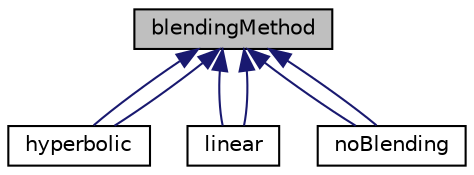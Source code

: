digraph "blendingMethod"
{
  bgcolor="transparent";
  edge [fontname="Helvetica",fontsize="10",labelfontname="Helvetica",labelfontsize="10"];
  node [fontname="Helvetica",fontsize="10",shape=record];
  Node1 [label="blendingMethod",height=0.2,width=0.4,color="black", fillcolor="grey75", style="filled", fontcolor="black"];
  Node1 -> Node2 [dir="back",color="midnightblue",fontsize="10",style="solid",fontname="Helvetica"];
  Node2 [label="hyperbolic",height=0.2,width=0.4,color="black",URL="$a01010.html"];
  Node1 -> Node2 [dir="back",color="midnightblue",fontsize="10",style="solid",fontname="Helvetica"];
  Node1 -> Node3 [dir="back",color="midnightblue",fontsize="10",style="solid",fontname="Helvetica"];
  Node3 [label="linear",height=0.2,width=0.4,color="black",URL="$a01323.html"];
  Node1 -> Node3 [dir="back",color="midnightblue",fontsize="10",style="solid",fontname="Helvetica"];
  Node1 -> Node4 [dir="back",color="midnightblue",fontsize="10",style="solid",fontname="Helvetica"];
  Node4 [label="noBlending",height=0.2,width=0.4,color="black",URL="$a01581.html"];
  Node1 -> Node4 [dir="back",color="midnightblue",fontsize="10",style="solid",fontname="Helvetica"];
}
